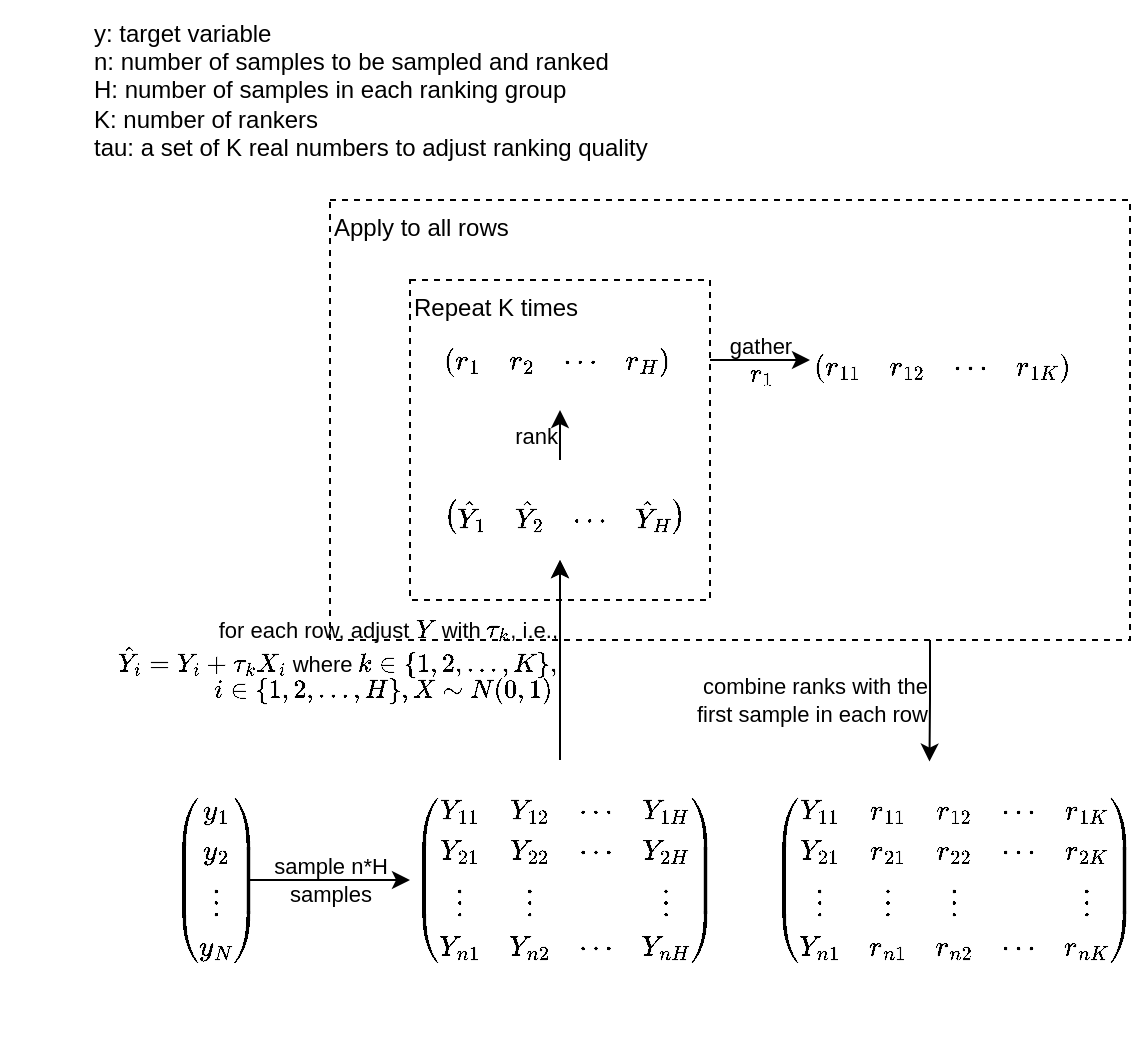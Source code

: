 <mxfile version="24.0.7" type="device">
  <diagram name="Page-1" id="zY6HWMc1L9AKhwpROAVy">
    <mxGraphModel dx="1188" dy="693" grid="1" gridSize="10" guides="1" tooltips="1" connect="1" arrows="1" fold="1" page="1" pageScale="1" pageWidth="850" pageHeight="1100" math="1" shadow="0">
      <root>
        <mxCell id="0" />
        <mxCell id="1" parent="0" />
        <mxCell id="5Bi1S1yQfeQVDs5kRssP-189" value="Apply to all rows" style="rounded=0;whiteSpace=wrap;html=1;fillColor=none;align=left;verticalAlign=top;strokeWidth=1;dashed=1;" vertex="1" parent="1">
          <mxGeometry x="120" y="100" width="400" height="220" as="geometry" />
        </mxCell>
        <mxCell id="5Bi1S1yQfeQVDs5kRssP-188" value="gather&lt;div&gt;\( r_1 \)&lt;/div&gt;" style="edgeStyle=orthogonalEdgeStyle;rounded=0;orthogonalLoop=1;jettySize=auto;html=1;exitX=1;exitY=0.25;exitDx=0;exitDy=0;entryX=0;entryY=0.5;entryDx=0;entryDy=0;labelBackgroundColor=none;" edge="1" parent="1" source="5Bi1S1yQfeQVDs5kRssP-182" target="5Bi1S1yQfeQVDs5kRssP-186">
          <mxGeometry relative="1" as="geometry" />
        </mxCell>
        <mxCell id="5Bi1S1yQfeQVDs5kRssP-182" value="Repeat K times" style="rounded=0;whiteSpace=wrap;html=1;fillColor=none;align=left;verticalAlign=top;strokeWidth=1;dashed=1;" vertex="1" parent="1">
          <mxGeometry x="160" y="140" width="150" height="160" as="geometry" />
        </mxCell>
        <mxCell id="i-vc3Yp6EKgG5CWD2vzd-1" value="y: target variable&lt;div&gt;n: number of samples to be sampled and ranked&lt;/div&gt;&lt;div&gt;H: number of samples in each ranking group&lt;/div&gt;&lt;div&gt;K: number of rankers&lt;/div&gt;&lt;div&gt;tau: a set of K real numbers to adjust ranking quality&lt;/div&gt;" style="text;html=1;align=left;verticalAlign=middle;resizable=0;points=[];autosize=1;strokeColor=none;fillColor=none;" parent="1" vertex="1">
          <mxGeometry width="300" height="90" as="geometry" />
        </mxCell>
        <mxCell id="5Bi1S1yQfeQVDs5kRssP-96" value="sample n*H&lt;div&gt;samples&lt;/div&gt;" style="edgeStyle=orthogonalEdgeStyle;rounded=0;orthogonalLoop=1;jettySize=auto;html=1;exitX=1;exitY=0.5;exitDx=0;exitDy=0;entryX=0;entryY=0.5;entryDx=0;entryDy=0;labelBackgroundColor=none;" edge="1" parent="1" source="5Bi1S1yQfeQVDs5kRssP-169" target="5Bi1S1yQfeQVDs5kRssP-167">
          <mxGeometry relative="1" as="geometry">
            <mxPoint x="80" y="398.98" as="sourcePoint" />
            <mxPoint x="160" y="399.48" as="targetPoint" />
          </mxGeometry>
        </mxCell>
        <mxCell id="5Bi1S1yQfeQVDs5kRssP-178" value="" style="edgeStyle=orthogonalEdgeStyle;rounded=0;orthogonalLoop=1;jettySize=auto;html=1;" edge="1" parent="1" source="5Bi1S1yQfeQVDs5kRssP-167" target="5Bi1S1yQfeQVDs5kRssP-176">
          <mxGeometry relative="1" as="geometry" />
        </mxCell>
        <mxCell id="5Bi1S1yQfeQVDs5kRssP-167" value="$$\begin{pmatrix}&#xa;Y_{11} &amp; Y_{12} &amp; \cdots &amp; Y_{1H} \\&#xa;Y_{21} &amp; Y_{22} &amp; \cdots &amp; Y_{2H} \\&#xa;\vdots &amp; \vdots &amp;        &amp; \vdots \\&#xa;Y_{n1} &amp; Y_{n2} &amp; \cdots &amp; Y_{nH}&#xa;\end{pmatrix}$$" style="text;whiteSpace=wrap;" vertex="1" parent="1">
          <mxGeometry x="160" y="380" width="150" height="120" as="geometry" />
        </mxCell>
        <mxCell id="5Bi1S1yQfeQVDs5kRssP-169" value="$$\begin{pmatrix}&#xa;y_1 \\&#xa;y_2 \\&#xa;\vdots \\&#xa;y_N&#xa;\end{pmatrix}$$" style="text;whiteSpace=wrap;" vertex="1" parent="1">
          <mxGeometry x="40" y="380" width="40" height="120" as="geometry" />
        </mxCell>
        <mxCell id="5Bi1S1yQfeQVDs5kRssP-170" value="&lt;div&gt;for each row, adjust \(Y\) with \(\tau_k\), i.e.,&lt;/div&gt;&lt;div&gt;\(\hat{Y}_i = Y_i + \tau_kX_i\) where \(k \in \{1, 2, ..., K\},\)&lt;/div&gt;&lt;div&gt;\( i \in \{1, 2, ..., H\}, X\sim N(0, 1) \)&amp;nbsp;&lt;/div&gt;" style="edgeStyle=orthogonalEdgeStyle;rounded=0;orthogonalLoop=1;jettySize=auto;html=1;exitX=0.5;exitY=0;exitDx=0;exitDy=0;entryX=0.5;entryY=1;entryDx=0;entryDy=0;labelBackgroundColor=none;align=right;" edge="1" parent="1" source="5Bi1S1yQfeQVDs5kRssP-167" target="5Bi1S1yQfeQVDs5kRssP-176">
          <mxGeometry relative="1" as="geometry">
            <mxPoint x="140" y="314" as="sourcePoint" />
            <mxPoint x="235" y="300" as="targetPoint" />
            <mxPoint as="offset" />
          </mxGeometry>
        </mxCell>
        <mxCell id="5Bi1S1yQfeQVDs5kRssP-180" value="rank" style="edgeStyle=orthogonalEdgeStyle;rounded=0;orthogonalLoop=1;jettySize=auto;html=1;exitX=0.5;exitY=0;exitDx=0;exitDy=0;entryX=0.5;entryY=1;entryDx=0;entryDy=0;align=right;labelBackgroundColor=none;" edge="1" parent="1" source="5Bi1S1yQfeQVDs5kRssP-176" target="5Bi1S1yQfeQVDs5kRssP-179">
          <mxGeometry relative="1" as="geometry" />
        </mxCell>
        <mxCell id="5Bi1S1yQfeQVDs5kRssP-176" value="$$\begin{pmatrix}&#xa;\hat{Y}_{1} &amp; \hat{Y}_{2} &amp; \cdots &amp; \hat{Y}_{H}&#xa;\end{pmatrix}$$" style="text;whiteSpace=wrap;" vertex="1" parent="1">
          <mxGeometry x="175" y="230" width="120" height="50" as="geometry" />
        </mxCell>
        <mxCell id="5Bi1S1yQfeQVDs5kRssP-179" value="$$\begin{pmatrix}&#xa;r_{1} &amp; r_{2} &amp; \cdots &amp; r_{H}&#xa;\end{pmatrix}$$" style="text;whiteSpace=wrap;" vertex="1" parent="1">
          <mxGeometry x="175" y="155" width="120" height="50" as="geometry" />
        </mxCell>
        <mxCell id="5Bi1S1yQfeQVDs5kRssP-186" value="$$\begin{pmatrix}&#xa;r_{11} &amp; r_{12} &amp; \cdots &amp; r_{1K}&#xa;\end{pmatrix}$$" style="text;whiteSpace=wrap;" vertex="1" parent="1">
          <mxGeometry x="360" y="157.5" width="140" height="45" as="geometry" />
        </mxCell>
        <mxCell id="5Bi1S1yQfeQVDs5kRssP-192" value="$$\begin{pmatrix}&#xa;Y_{11} &amp; r_{11} &amp; r_{12} &amp; \cdots &amp; r_{1K} \\&#xa;Y_{21} &amp; r_{21} &amp; r_{22} &amp; \cdots &amp; r_{2K} \\&#xa;\vdots &amp; \vdots &amp; \vdots &amp;        &amp; \vdots \\&#xa;Y_{n1} &amp; r_{n1} &amp; r_{n2} &amp; \cdots &amp; r_{nK} \\&#xa;\end{pmatrix}$$" style="text;whiteSpace=wrap;" vertex="1" parent="1">
          <mxGeometry x="340" y="380" width="180" height="110" as="geometry" />
        </mxCell>
        <mxCell id="5Bi1S1yQfeQVDs5kRssP-193" value="combine ranks with the&lt;div&gt;first sample in each row&lt;/div&gt;" style="edgeStyle=orthogonalEdgeStyle;rounded=0;orthogonalLoop=1;jettySize=auto;html=1;exitX=0.75;exitY=1;exitDx=0;exitDy=0;entryX=0.443;entryY=0.007;entryDx=0;entryDy=0;entryPerimeter=0;align=right;" edge="1" parent="1" source="5Bi1S1yQfeQVDs5kRssP-189" target="5Bi1S1yQfeQVDs5kRssP-192">
          <mxGeometry relative="1" as="geometry" />
        </mxCell>
      </root>
    </mxGraphModel>
  </diagram>
</mxfile>
